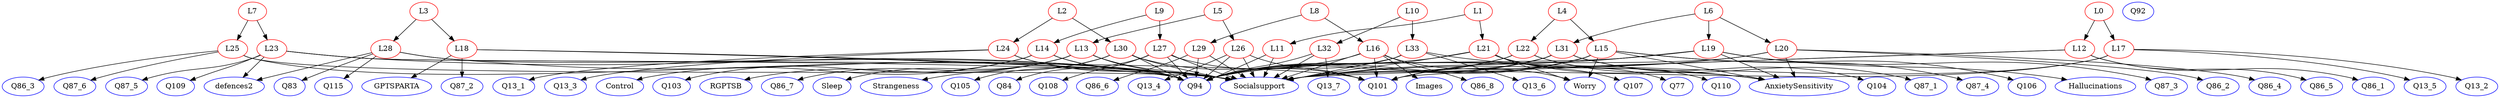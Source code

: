 digraph {
Q108 [color = blue]; Socialsupport [color = blue]; L24 [color = red]; L33 [color = red]; L7 [color = red]; L23 [color = red]; Q83 [color = blue]; L9 [color = red]; Strangeness [color = blue]; L3 [color = red]; Q13_1 [color = blue]; Q86_3 [color = blue]; L16 [color = red]; L18 [color = red]; GPTSPARTA [color = blue]; Q86_5 [color = blue]; L26 [color = red]; Q87_2 [color = blue]; Q104 [color = blue]; L13 [color = red]; Q106 [color = blue]; Q86_6 [color = blue]; L25 [color = red]; L32 [color = red]; Q94 [color = blue]; Q110 [color = blue]; L30 [color = red]; L6 [color = red]; RGPTSB [color = blue]; Q101 [color = blue]; Q107 [color = blue]; Q87_5 [color = blue]; Q87_4 [color = blue]; L28 [color = red]; L5 [color = red]; Hallucinations [color = blue]; L15 [color = red]; L31 [color = red]; Q86_2 [color = blue]; L22 [color = red]; Q13_4 [color = blue]; Q77 [color = blue]; L11 [color = red]; Q103 [color = blue]; Q13_3 [color = blue]; L2 [color = red]; Q86_7 [color = blue]; L12 [color = red]; Q87_3 [color = blue]; Q115 [color = blue]; Q13_5 [color = blue]; L0 [color = red]; Control [color = blue]; Q13_7 [color = blue]; Q105 [color = blue]; L10 [color = red]; L4 [color = red]; Q86_4 [color = blue]; L17 [color = red]; L29 [color = red]; L19 [color = red]; Q109 [color = blue]; L21 [color = red]; AnxietySensitivity [color = blue]; Q84 [color = blue]; L1 [color = red]; L27 [color = red]; Images [color = blue]; Q86_1 [color = blue]; Q13_6 [color = blue]; defences2 [color = blue]; Worry [color = blue]; Q87_6 [color = blue]; L20 [color = red]; L14 [color = red]; Q13_2 [color = blue]; Q87_1 [color = blue]; Sleep [color = blue]; Q86_8 [color = blue]; Q92 [color = blue]; L8 [color = red]; 
subgraph Undirected {
edge [dir=none, color=black]
}

subgraph Directed {
edge [color=black]
L32 -> Q13_7
L1 -> L21
L23 -> defences2
L18 -> GPTSPARTA
L22 -> Q94
L15 -> Q106
L27 -> Socialsupport
L23 -> Q94
L26 -> Socialsupport
L7 -> L23
L16 -> Q101
L19 -> Hallucinations
L14 -> Q94
L17 -> Q13_5
L18 -> Q87_2
L18 -> Q94
L11 -> Socialsupport
L25 -> Q94
L33 -> Socialsupport
L33 -> Q13_6
L21 -> Q94
L33 -> AnxietySensitivity
L31 -> Socialsupport
L29 -> Q86_6
L15 -> Socialsupport
L17 -> Q13_2
L27 -> Q84
L30 -> Strangeness
L19 -> Socialsupport
L31 -> Q104
L15 -> AnxietySensitivity
L5 -> L26
L29 -> Socialsupport
L4 -> L15
L2 -> L24
L14 -> Control
L21 -> Q107
L12 -> Socialsupport
L15 -> Worry
L24 -> Socialsupport
L30 -> Q94
L13 -> Sleep
L15 -> Q87_4
L1 -> L11
L9 -> L27
L25 -> Q86_3
L3 -> L28
L30 -> Q101
L7 -> L25
L17 -> Socialsupport
L27 -> Q94
L13 -> Q94
L26 -> Q94
L16 -> Socialsupport
L23 -> Q101
L26 -> Q13_4
L21 -> Q77
L11 -> Q94
L32 -> Socialsupport
L33 -> Q94
L9 -> L14
L13 -> Q86_7
L23 -> Socialsupport
L8 -> L16
L19 -> AnxietySensitivity
L31 -> Q94
L16 -> Worry
L23 -> Q87_5
L20 -> Socialsupport
L15 -> Q94
L18 -> Socialsupport
L22 -> Q110
L20 -> AnxietySensitivity
L29 -> Q94
L21 -> Socialsupport
L28 -> Socialsupport
L30 -> Q105
L10 -> L33
L27 -> Q108
L3 -> L18
L31 -> Q87_1
L5 -> L13
L21 -> Worry
L24 -> Q13_1
L19 -> Q87_3
L10 -> L32
L24 -> Q13_3
L2 -> L30
L0 -> L17
L4 -> L22
L6 -> L19
L23 -> Q109
L6 -> L20
L6 -> L31
L30 -> Socialsupport
L17 -> Q94
L22 -> Socialsupport
L27 -> Q101
L16 -> Q94
L28 -> Q83
L28 -> Q115
L22 -> AnxietySensitivity
L26 -> Q101
L32 -> Q94
L14 -> Socialsupport
L25 -> Socialsupport
L19 -> Q94
L20 -> Q86_2
L13 -> Socialsupport
L13 -> RGPTSB
L20 -> Q94
L31 -> Q101
L0 -> L12
L21 -> AnxietySensitivity
L15 -> Q101
L28 -> defences2
L12 -> Q86_1
L19 -> Q101
L12 -> Q86_5
L14 -> Q103
L16 -> Q86_8
L24 -> Q94
L28 -> Q94
L12 -> Q101
L16 -> Images
L8 -> L29
L20 -> Q86_4
L25 -> Q87_6
}

}
